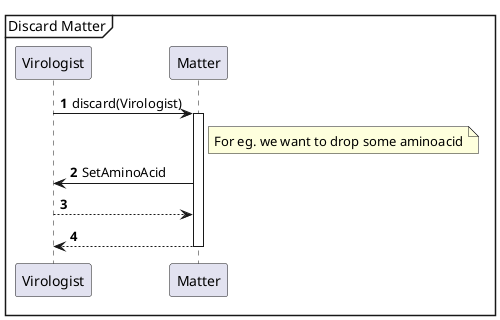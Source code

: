 @startuml
'https://plantuml.com/sequence-diagram

autonumber
Mainframe drop matter

Mainframe Discard Matter
Virologist->Matter++:discard(Virologist)
note right Matter
   For eg. we want to drop some aminoacid
end note

Matter->Virologist:SetAminoAcid
Virologist-->Matter
Matter-->Virologist--

@enduml